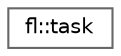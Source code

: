 digraph "Graphical Class Hierarchy"
{
 // INTERACTIVE_SVG=YES
 // LATEX_PDF_SIZE
  bgcolor="transparent";
  edge [fontname=Helvetica,fontsize=10,labelfontname=Helvetica,labelfontsize=10];
  node [fontname=Helvetica,fontsize=10,shape=box,height=0.2,width=0.4];
  rankdir="LR";
  Node0 [id="Node000000",label="fl::task",height=0.2,width=0.4,color="grey40", fillcolor="white", style="filled",URL="$d7/d86/classfl_1_1task.html",tooltip=" "];
}
